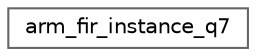 digraph "Graphical Class Hierarchy"
{
 // LATEX_PDF_SIZE
  bgcolor="transparent";
  edge [fontname=Helvetica,fontsize=10,labelfontname=Helvetica,labelfontsize=10];
  node [fontname=Helvetica,fontsize=10,shape=box,height=0.2,width=0.4];
  rankdir="LR";
  Node0 [id="Node000000",label="arm_fir_instance_q7",height=0.2,width=0.4,color="grey40", fillcolor="white", style="filled",URL="$structarm__fir__instance__q7.html",tooltip="Instance structure for the Q7 FIR filter."];
}
